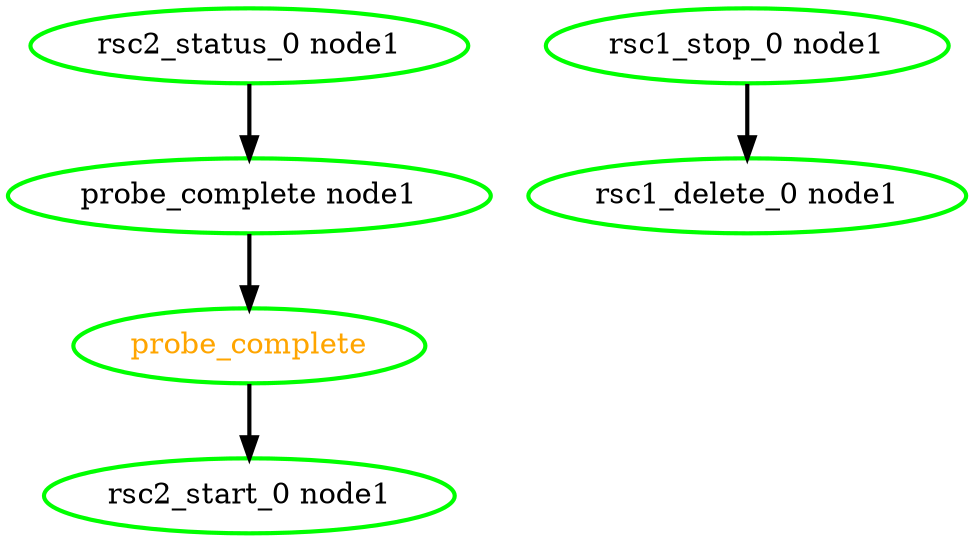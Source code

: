 digraph "g" {
	size = "30,30"
"probe_complete" [ style=bold color="green" fontcolor="orange" ]
"probe_complete node1" [ style=bold color="green" fontcolor="black" ]
"rsc2_status_0 node1" [ style=bold color="green" fontcolor="black" ]
"rsc2_start_0 node1" [ style=bold color="green" fontcolor="black" ]
"rsc1_stop_0 node1" [ style=bold color="green" fontcolor="black" ]
"rsc1_delete_0 node1" [ style=bold color="green" fontcolor="black" ]
"probe_complete node1" -> "probe_complete" [ style = bold]
"rsc2_status_0 node1" -> "probe_complete node1" [ style = bold]
"probe_complete" -> "rsc2_start_0 node1" [ style = bold]
"rsc1_stop_0 node1" -> "rsc1_delete_0 node1" [ style = bold]
}
